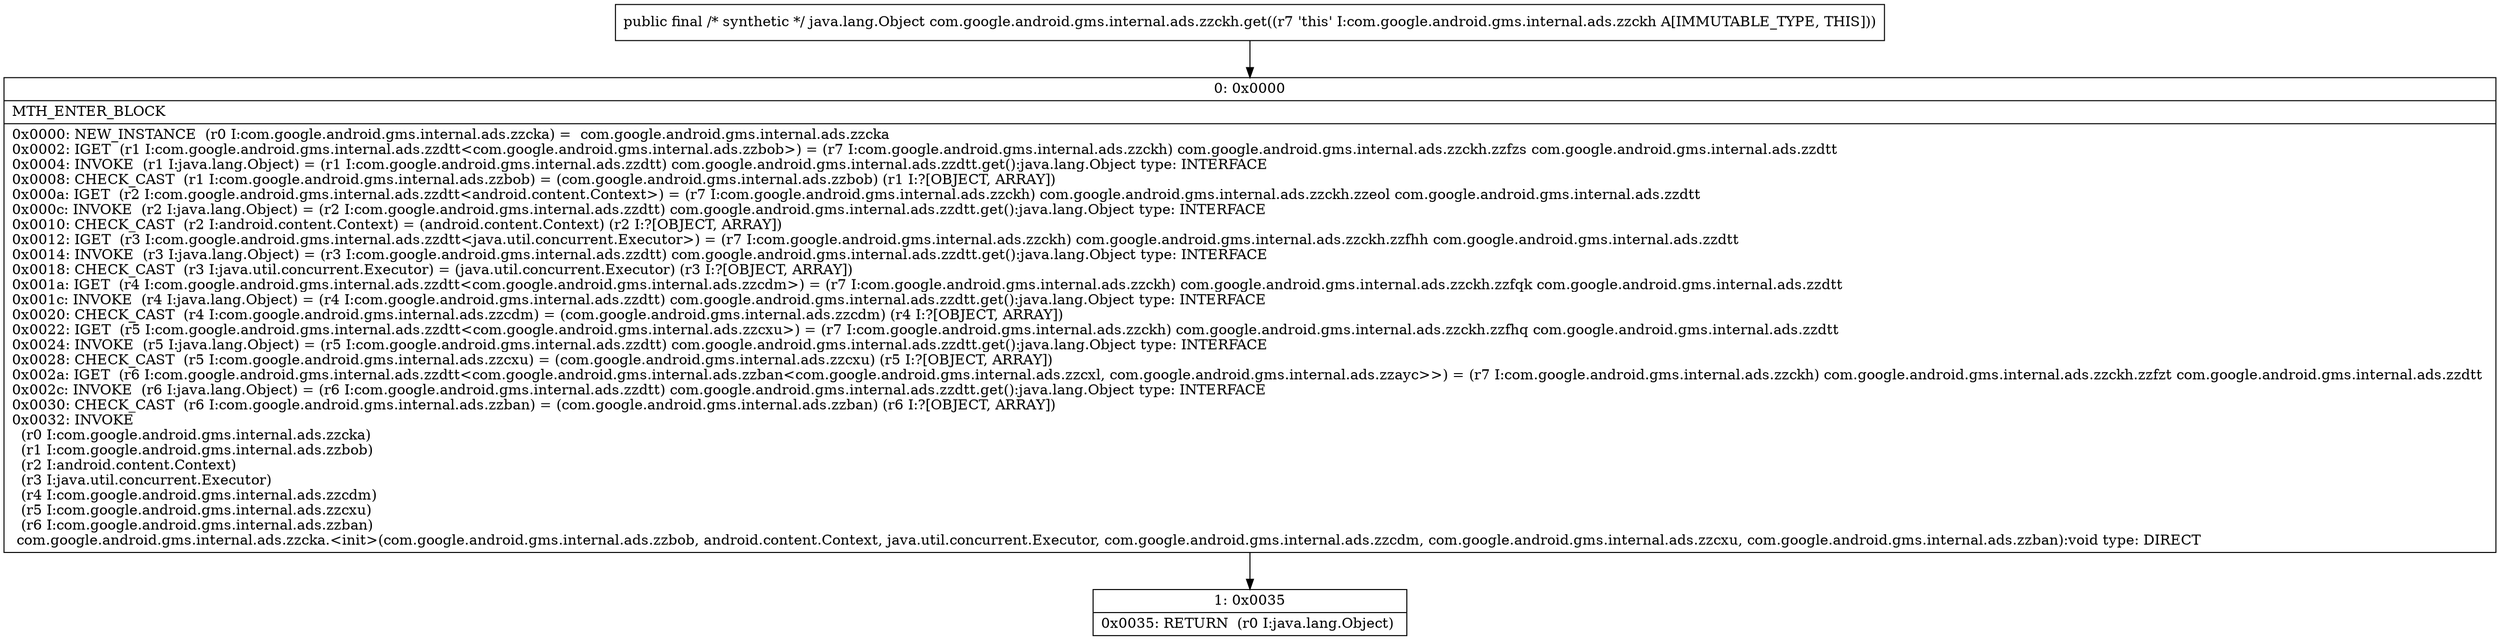 digraph "CFG forcom.google.android.gms.internal.ads.zzckh.get()Ljava\/lang\/Object;" {
Node_0 [shape=record,label="{0\:\ 0x0000|MTH_ENTER_BLOCK\l|0x0000: NEW_INSTANCE  (r0 I:com.google.android.gms.internal.ads.zzcka) =  com.google.android.gms.internal.ads.zzcka \l0x0002: IGET  (r1 I:com.google.android.gms.internal.ads.zzdtt\<com.google.android.gms.internal.ads.zzbob\>) = (r7 I:com.google.android.gms.internal.ads.zzckh) com.google.android.gms.internal.ads.zzckh.zzfzs com.google.android.gms.internal.ads.zzdtt \l0x0004: INVOKE  (r1 I:java.lang.Object) = (r1 I:com.google.android.gms.internal.ads.zzdtt) com.google.android.gms.internal.ads.zzdtt.get():java.lang.Object type: INTERFACE \l0x0008: CHECK_CAST  (r1 I:com.google.android.gms.internal.ads.zzbob) = (com.google.android.gms.internal.ads.zzbob) (r1 I:?[OBJECT, ARRAY]) \l0x000a: IGET  (r2 I:com.google.android.gms.internal.ads.zzdtt\<android.content.Context\>) = (r7 I:com.google.android.gms.internal.ads.zzckh) com.google.android.gms.internal.ads.zzckh.zzeol com.google.android.gms.internal.ads.zzdtt \l0x000c: INVOKE  (r2 I:java.lang.Object) = (r2 I:com.google.android.gms.internal.ads.zzdtt) com.google.android.gms.internal.ads.zzdtt.get():java.lang.Object type: INTERFACE \l0x0010: CHECK_CAST  (r2 I:android.content.Context) = (android.content.Context) (r2 I:?[OBJECT, ARRAY]) \l0x0012: IGET  (r3 I:com.google.android.gms.internal.ads.zzdtt\<java.util.concurrent.Executor\>) = (r7 I:com.google.android.gms.internal.ads.zzckh) com.google.android.gms.internal.ads.zzckh.zzfhh com.google.android.gms.internal.ads.zzdtt \l0x0014: INVOKE  (r3 I:java.lang.Object) = (r3 I:com.google.android.gms.internal.ads.zzdtt) com.google.android.gms.internal.ads.zzdtt.get():java.lang.Object type: INTERFACE \l0x0018: CHECK_CAST  (r3 I:java.util.concurrent.Executor) = (java.util.concurrent.Executor) (r3 I:?[OBJECT, ARRAY]) \l0x001a: IGET  (r4 I:com.google.android.gms.internal.ads.zzdtt\<com.google.android.gms.internal.ads.zzcdm\>) = (r7 I:com.google.android.gms.internal.ads.zzckh) com.google.android.gms.internal.ads.zzckh.zzfqk com.google.android.gms.internal.ads.zzdtt \l0x001c: INVOKE  (r4 I:java.lang.Object) = (r4 I:com.google.android.gms.internal.ads.zzdtt) com.google.android.gms.internal.ads.zzdtt.get():java.lang.Object type: INTERFACE \l0x0020: CHECK_CAST  (r4 I:com.google.android.gms.internal.ads.zzcdm) = (com.google.android.gms.internal.ads.zzcdm) (r4 I:?[OBJECT, ARRAY]) \l0x0022: IGET  (r5 I:com.google.android.gms.internal.ads.zzdtt\<com.google.android.gms.internal.ads.zzcxu\>) = (r7 I:com.google.android.gms.internal.ads.zzckh) com.google.android.gms.internal.ads.zzckh.zzfhq com.google.android.gms.internal.ads.zzdtt \l0x0024: INVOKE  (r5 I:java.lang.Object) = (r5 I:com.google.android.gms.internal.ads.zzdtt) com.google.android.gms.internal.ads.zzdtt.get():java.lang.Object type: INTERFACE \l0x0028: CHECK_CAST  (r5 I:com.google.android.gms.internal.ads.zzcxu) = (com.google.android.gms.internal.ads.zzcxu) (r5 I:?[OBJECT, ARRAY]) \l0x002a: IGET  (r6 I:com.google.android.gms.internal.ads.zzdtt\<com.google.android.gms.internal.ads.zzban\<com.google.android.gms.internal.ads.zzcxl, com.google.android.gms.internal.ads.zzayc\>\>) = (r7 I:com.google.android.gms.internal.ads.zzckh) com.google.android.gms.internal.ads.zzckh.zzfzt com.google.android.gms.internal.ads.zzdtt \l0x002c: INVOKE  (r6 I:java.lang.Object) = (r6 I:com.google.android.gms.internal.ads.zzdtt) com.google.android.gms.internal.ads.zzdtt.get():java.lang.Object type: INTERFACE \l0x0030: CHECK_CAST  (r6 I:com.google.android.gms.internal.ads.zzban) = (com.google.android.gms.internal.ads.zzban) (r6 I:?[OBJECT, ARRAY]) \l0x0032: INVOKE  \l  (r0 I:com.google.android.gms.internal.ads.zzcka)\l  (r1 I:com.google.android.gms.internal.ads.zzbob)\l  (r2 I:android.content.Context)\l  (r3 I:java.util.concurrent.Executor)\l  (r4 I:com.google.android.gms.internal.ads.zzcdm)\l  (r5 I:com.google.android.gms.internal.ads.zzcxu)\l  (r6 I:com.google.android.gms.internal.ads.zzban)\l com.google.android.gms.internal.ads.zzcka.\<init\>(com.google.android.gms.internal.ads.zzbob, android.content.Context, java.util.concurrent.Executor, com.google.android.gms.internal.ads.zzcdm, com.google.android.gms.internal.ads.zzcxu, com.google.android.gms.internal.ads.zzban):void type: DIRECT \l}"];
Node_1 [shape=record,label="{1\:\ 0x0035|0x0035: RETURN  (r0 I:java.lang.Object) \l}"];
MethodNode[shape=record,label="{public final \/* synthetic *\/ java.lang.Object com.google.android.gms.internal.ads.zzckh.get((r7 'this' I:com.google.android.gms.internal.ads.zzckh A[IMMUTABLE_TYPE, THIS])) }"];
MethodNode -> Node_0;
Node_0 -> Node_1;
}

